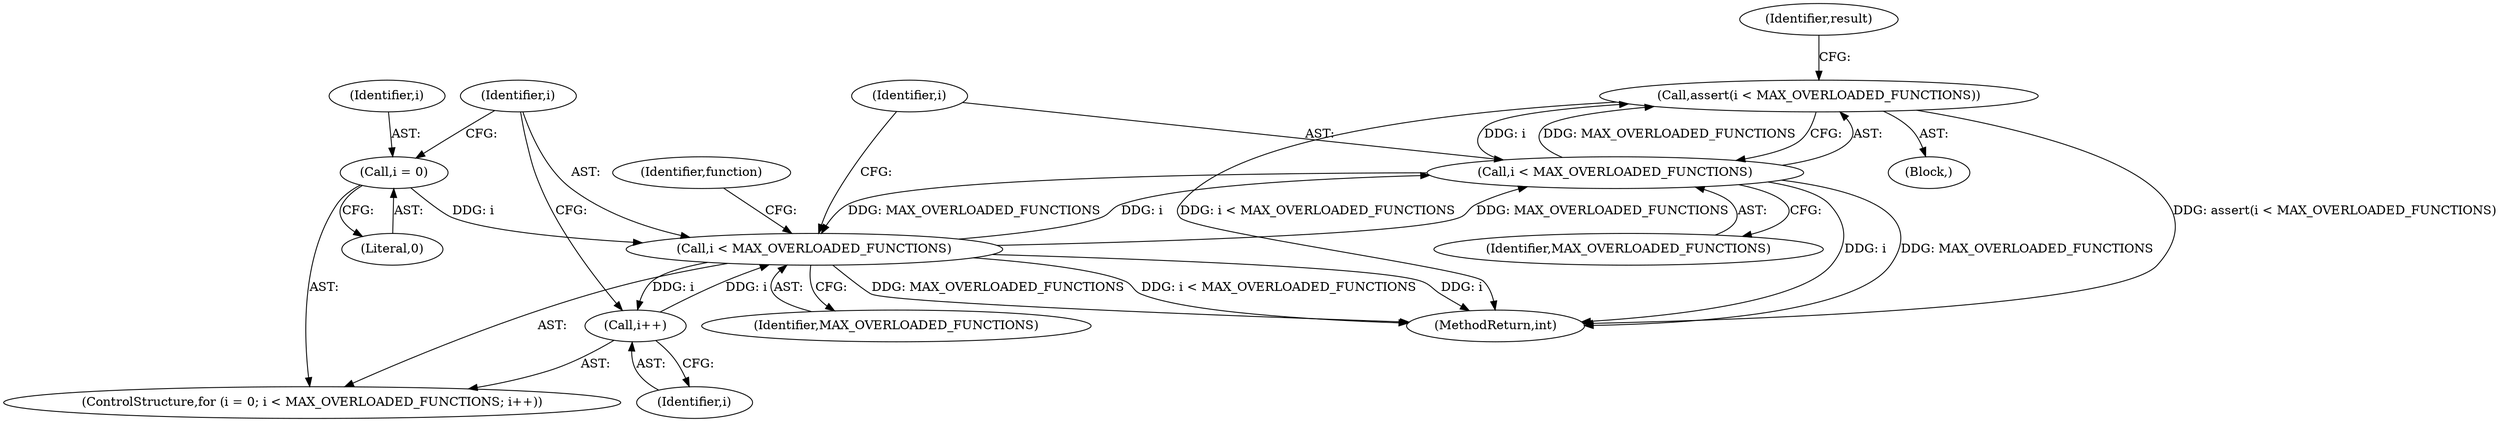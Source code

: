 digraph "0_yara_053e67e3ec81cc9268ce30eaf0d6663d8639ed1e@API" {
"1001170" [label="(Call,assert(i < MAX_OVERLOADED_FUNCTIONS))"];
"1001171" [label="(Call,i < MAX_OVERLOADED_FUNCTIONS)"];
"1001133" [label="(Call,i < MAX_OVERLOADED_FUNCTIONS)"];
"1001136" [label="(Call,i++)"];
"1001130" [label="(Call,i = 0)"];
"1001137" [label="(Identifier,i)"];
"1001172" [label="(Identifier,i)"];
"1001131" [label="(Identifier,i)"];
"1001133" [label="(Call,i < MAX_OVERLOADED_FUNCTIONS)"];
"1001136" [label="(Call,i++)"];
"1001144" [label="(Identifier,function)"];
"1001130" [label="(Call,i = 0)"];
"1001173" [label="(Identifier,MAX_OVERLOADED_FUNCTIONS)"];
"1001134" [label="(Identifier,i)"];
"1001176" [label="(Identifier,result)"];
"1001129" [label="(ControlStructure,for (i = 0; i < MAX_OVERLOADED_FUNCTIONS; i++))"];
"1000192" [label="(Block,)"];
"1001135" [label="(Identifier,MAX_OVERLOADED_FUNCTIONS)"];
"1001171" [label="(Call,i < MAX_OVERLOADED_FUNCTIONS)"];
"1002727" [label="(MethodReturn,int)"];
"1001132" [label="(Literal,0)"];
"1001170" [label="(Call,assert(i < MAX_OVERLOADED_FUNCTIONS))"];
"1001170" -> "1000192"  [label="AST: "];
"1001170" -> "1001171"  [label="CFG: "];
"1001171" -> "1001170"  [label="AST: "];
"1001176" -> "1001170"  [label="CFG: "];
"1001170" -> "1002727"  [label="DDG: assert(i < MAX_OVERLOADED_FUNCTIONS)"];
"1001170" -> "1002727"  [label="DDG: i < MAX_OVERLOADED_FUNCTIONS"];
"1001171" -> "1001170"  [label="DDG: i"];
"1001171" -> "1001170"  [label="DDG: MAX_OVERLOADED_FUNCTIONS"];
"1001171" -> "1001173"  [label="CFG: "];
"1001172" -> "1001171"  [label="AST: "];
"1001173" -> "1001171"  [label="AST: "];
"1001171" -> "1002727"  [label="DDG: i"];
"1001171" -> "1002727"  [label="DDG: MAX_OVERLOADED_FUNCTIONS"];
"1001171" -> "1001133"  [label="DDG: MAX_OVERLOADED_FUNCTIONS"];
"1001133" -> "1001171"  [label="DDG: i"];
"1001133" -> "1001171"  [label="DDG: MAX_OVERLOADED_FUNCTIONS"];
"1001133" -> "1001129"  [label="AST: "];
"1001133" -> "1001135"  [label="CFG: "];
"1001134" -> "1001133"  [label="AST: "];
"1001135" -> "1001133"  [label="AST: "];
"1001144" -> "1001133"  [label="CFG: "];
"1001172" -> "1001133"  [label="CFG: "];
"1001133" -> "1002727"  [label="DDG: i"];
"1001133" -> "1002727"  [label="DDG: MAX_OVERLOADED_FUNCTIONS"];
"1001133" -> "1002727"  [label="DDG: i < MAX_OVERLOADED_FUNCTIONS"];
"1001136" -> "1001133"  [label="DDG: i"];
"1001130" -> "1001133"  [label="DDG: i"];
"1001133" -> "1001136"  [label="DDG: i"];
"1001136" -> "1001129"  [label="AST: "];
"1001136" -> "1001137"  [label="CFG: "];
"1001137" -> "1001136"  [label="AST: "];
"1001134" -> "1001136"  [label="CFG: "];
"1001130" -> "1001129"  [label="AST: "];
"1001130" -> "1001132"  [label="CFG: "];
"1001131" -> "1001130"  [label="AST: "];
"1001132" -> "1001130"  [label="AST: "];
"1001134" -> "1001130"  [label="CFG: "];
}
